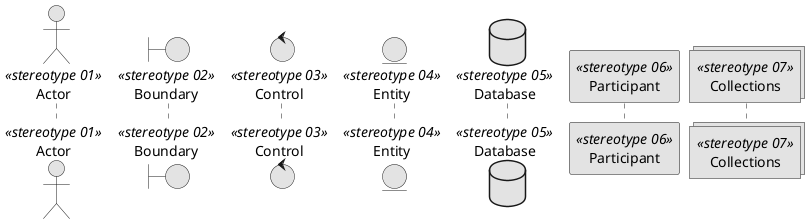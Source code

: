 @startuml

skinparam shadowing false
skinparam monochrome true 
skinparam backgroundColor white

actor Actor <<stereotype 01>>
boundary Boundary <<stereotype 02>>
control Control <<stereotype 03>>
entity Entity <<stereotype 04>>
database Database <<stereotype 05>>
participant Participant <<stereotype 06>>
collections Collections <<stereotype 07>>

@enduml
